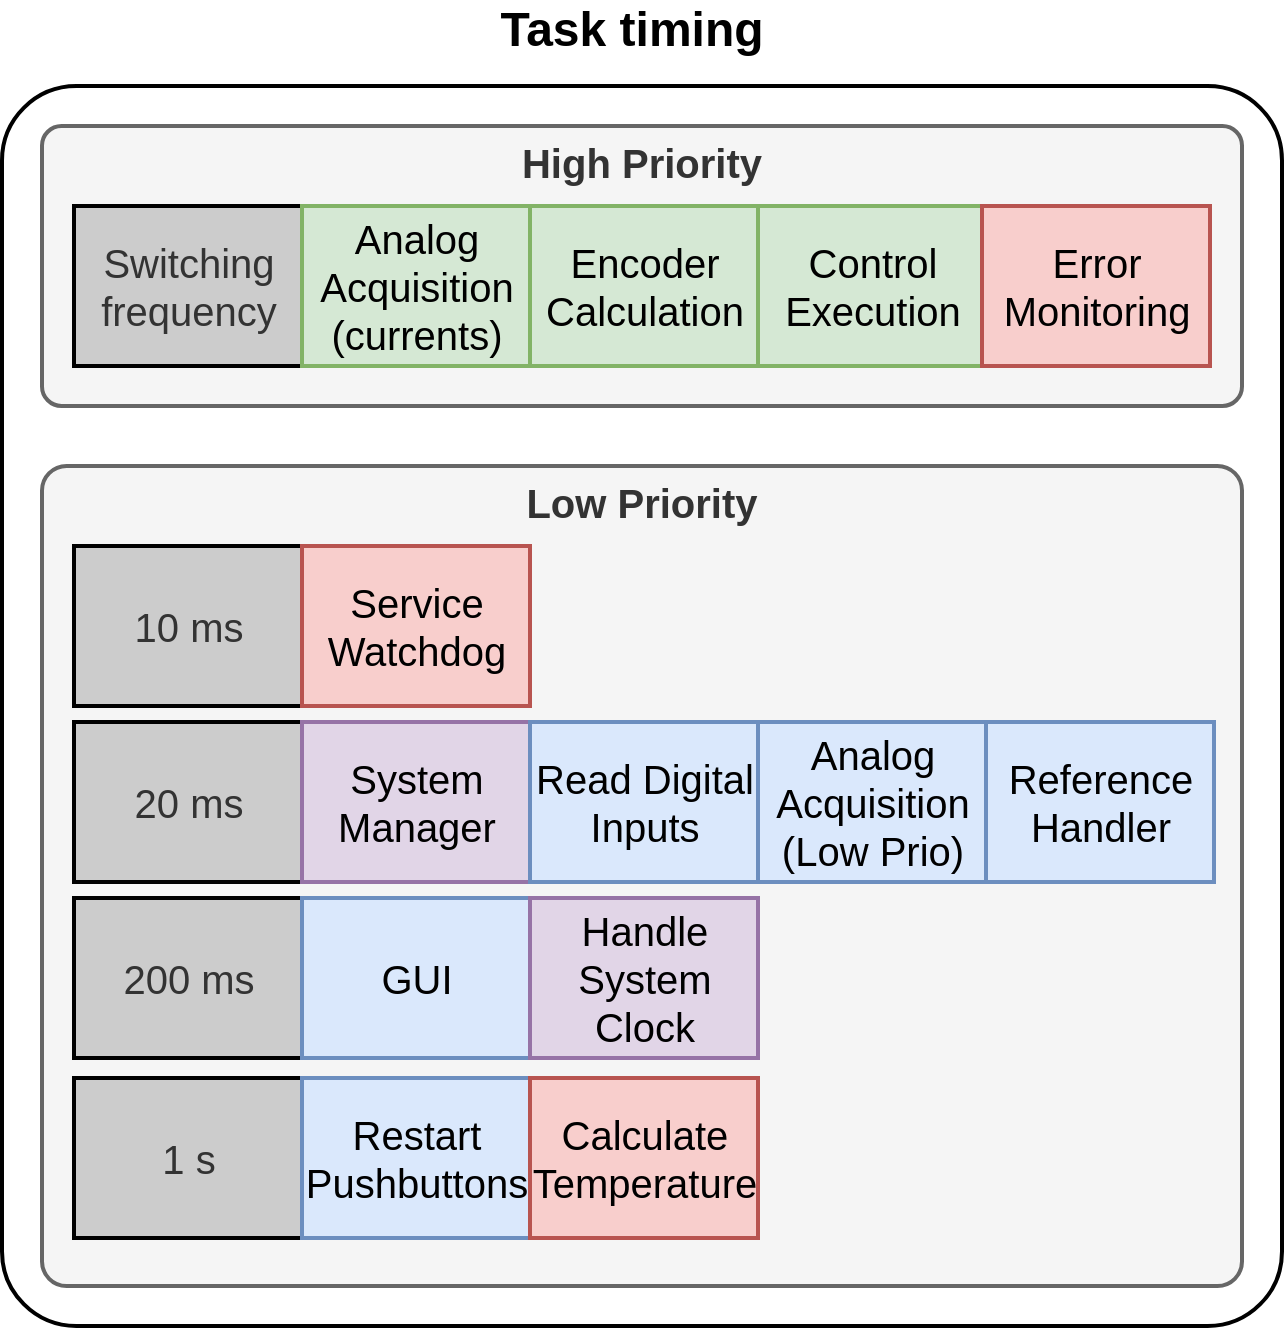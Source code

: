 <mxfile version="10.6.5" type="github"><diagram id="OkRJnq3ifSg4Vy38HYPf" name="Page-1"><mxGraphModel dx="887" dy="487" grid="1" gridSize="10" guides="1" tooltips="1" connect="1" arrows="1" fold="1" page="1" pageScale="1" pageWidth="850" pageHeight="1100" math="0" shadow="0"><root><mxCell id="0"/><mxCell id="1" parent="0"/><mxCell id="9tIRkaBF2-hHiOZtHNtP-1" value="" style="rounded=1;whiteSpace=wrap;html=1;strokeWidth=2;shadow=0;imageAspect=1;arcSize=6;" parent="1" vertex="1"><mxGeometry x="140" y="80" width="640" height="620" as="geometry"/></mxCell><mxCell id="eWyxyhJjEOAxSBDDNmAi-75" value="Low Priority" style="rounded=1;whiteSpace=wrap;html=1;shadow=0;glass=0;comic=0;strokeWidth=2;fillColor=#f5f5f5;strokeColor=#666666;fontColor=#333333;verticalAlign=top;fontSize=20;fontStyle=1;arcSize=3;" parent="1" vertex="1"><mxGeometry x="160" y="270" width="600" height="410" as="geometry"/></mxCell><mxCell id="eWyxyhJjEOAxSBDDNmAi-67" value="High Priority" style="rounded=1;whiteSpace=wrap;html=1;shadow=0;glass=0;comic=0;strokeWidth=2;fillColor=#f5f5f5;strokeColor=#666666;fontColor=#333333;verticalAlign=top;fontSize=20;fontStyle=1;arcSize=7;" parent="1" vertex="1"><mxGeometry x="160" y="100" width="600" height="140" as="geometry"/></mxCell><mxCell id="9tIRkaBF2-hHiOZtHNtP-50" value="&lt;div style=&quot;font-size: 24px&quot;&gt;&lt;b&gt;&lt;font style=&quot;font-size: 24px&quot;&gt;Task timing&lt;/font&gt;&lt;/b&gt;&lt;/div&gt;" style="text;html=1;strokeColor=none;fillColor=none;align=center;verticalAlign=middle;whiteSpace=wrap;rounded=0;shadow=0;fontSize=20;" parent="1" vertex="1"><mxGeometry x="325" y="41" width="260" height="22" as="geometry"/></mxCell><mxCell id="eWyxyhJjEOAxSBDDNmAi-57" value="&lt;div style=&quot;font-size: 20px&quot;&gt;&lt;font style=&quot;font-size: 20px&quot;&gt;Switching&lt;/font&gt;&lt;/div&gt;&lt;div style=&quot;font-size: 20px&quot;&gt;&lt;font style=&quot;font-size: 20px&quot;&gt;frequency&lt;/font&gt;&lt;/div&gt;" style="html=1;rounded=0;shadow=0;glass=0;comic=0;strokeColor=#000000;strokeWidth=2;fillColor=#CCCCCC;fontColor=#333333;" parent="1" vertex="1"><mxGeometry x="176" y="140" width="114" height="80" as="geometry"/></mxCell><mxCell id="eWyxyhJjEOAxSBDDNmAi-58" value="&lt;div style=&quot;font-size: 20px&quot;&gt;&lt;br&gt;&lt;/div&gt;" style="html=1;rounded=0;shadow=0;glass=0;comic=0;strokeColor=#000000;strokeWidth=2;" parent="1" vertex="1"><mxGeometry x="290" y="140" width="340" height="80" as="geometry"/></mxCell><mxCell id="eWyxyhJjEOAxSBDDNmAi-61" value="&lt;div style=&quot;font-size: 20px&quot;&gt;&lt;font style=&quot;font-size: 20px&quot;&gt;10 ms&lt;/font&gt;&lt;/div&gt;" style="html=1;rounded=0;shadow=0;glass=0;comic=0;strokeColor=#000000;strokeWidth=2;fillColor=#CCCCCC;fontColor=#333333;" parent="1" vertex="1"><mxGeometry x="176" y="310" width="114" height="80" as="geometry"/></mxCell><mxCell id="eWyxyhJjEOAxSBDDNmAi-62" value="&lt;div style=&quot;font-size: 20px&quot;&gt;&lt;br&gt;&lt;/div&gt;" style="html=1;rounded=0;shadow=0;glass=0;comic=0;strokeColor=#000000;strokeWidth=2;" parent="1" vertex="1"><mxGeometry x="290" y="310" width="100" height="80" as="geometry"/></mxCell><mxCell id="eWyxyhJjEOAxSBDDNmAi-71" value="&lt;div style=&quot;font-size: 20px&quot;&gt;&lt;font style=&quot;font-size: 20px&quot;&gt;200 ms&lt;/font&gt;&lt;/div&gt;" style="html=1;rounded=0;shadow=0;glass=0;comic=0;strokeColor=#000000;strokeWidth=2;fillColor=#CCCCCC;fontColor=#333333;" parent="1" vertex="1"><mxGeometry x="176" y="486" width="114" height="80" as="geometry"/></mxCell><mxCell id="eWyxyhJjEOAxSBDDNmAi-72" value="&lt;div style=&quot;font-size: 20px&quot;&gt;&lt;br&gt;&lt;/div&gt;" style="html=1;rounded=0;shadow=0;glass=0;comic=0;strokeColor=#000000;strokeWidth=2;" parent="1" vertex="1"><mxGeometry x="290" y="486" width="220" height="80" as="geometry"/></mxCell><mxCell id="eWyxyhJjEOAxSBDDNmAi-73" value="&lt;div style=&quot;font-size: 20px&quot;&gt;20 ms&lt;/div&gt;" style="html=1;rounded=0;shadow=0;glass=0;comic=0;strokeColor=#000000;strokeWidth=2;fillColor=#CCCCCC;fontColor=#333333;" parent="1" vertex="1"><mxGeometry x="176" y="398" width="114" height="80" as="geometry"/></mxCell><mxCell id="eWyxyhJjEOAxSBDDNmAi-74" value="&lt;div style=&quot;font-size: 20px&quot;&gt;&lt;br&gt;&lt;/div&gt;" style="html=1;rounded=0;shadow=0;glass=0;comic=0;strokeColor=#000000;strokeWidth=2;" parent="1" vertex="1"><mxGeometry x="290" y="398" width="440" height="80" as="geometry"/></mxCell><mxCell id="rJraD2fNybky4Pio3Usj-1" value="&lt;div style=&quot;font-size: 20px&quot;&gt;Analog&lt;/div&gt;&lt;div style=&quot;font-size: 20px&quot;&gt;Acquisition&lt;/div&gt;&lt;div style=&quot;font-size: 20px&quot;&gt;(currents)&lt;/div&gt;" style="html=1;rounded=0;shadow=0;glass=0;comic=0;strokeColor=#82b366;strokeWidth=2;fillColor=#d5e8d4;" vertex="1" parent="1"><mxGeometry x="290" y="140" width="114" height="80" as="geometry"/></mxCell><mxCell id="rJraD2fNybky4Pio3Usj-2" value="&lt;div style=&quot;font-size: 20px&quot;&gt;Encoder&lt;/div&gt;&lt;div style=&quot;font-size: 20px&quot;&gt;Calculation&lt;/div&gt;" style="html=1;rounded=0;shadow=0;glass=0;comic=0;strokeColor=#82b366;strokeWidth=2;fillColor=#d5e8d4;" vertex="1" parent="1"><mxGeometry x="404" y="140" width="114" height="80" as="geometry"/></mxCell><mxCell id="rJraD2fNybky4Pio3Usj-3" value="&lt;div style=&quot;font-size: 20px&quot;&gt;Control&lt;/div&gt;&lt;div style=&quot;font-size: 20px&quot;&gt;Execution&lt;/div&gt;" style="html=1;rounded=0;shadow=0;glass=0;comic=0;strokeColor=#82b366;strokeWidth=2;fillColor=#d5e8d4;" vertex="1" parent="1"><mxGeometry x="518" y="140" width="114" height="80" as="geometry"/></mxCell><mxCell id="rJraD2fNybky4Pio3Usj-4" value="&lt;div style=&quot;font-size: 20px&quot;&gt;Error&lt;/div&gt;&lt;div style=&quot;font-size: 20px&quot;&gt;Monitoring&lt;/div&gt;" style="html=1;rounded=0;shadow=0;glass=0;comic=0;strokeColor=#b85450;strokeWidth=2;fillColor=#f8cecc;" vertex="1" parent="1"><mxGeometry x="630" y="140" width="114" height="80" as="geometry"/></mxCell><mxCell id="rJraD2fNybky4Pio3Usj-5" value="&lt;div style=&quot;font-size: 20px&quot;&gt;Service&lt;/div&gt;&lt;div style=&quot;font-size: 20px&quot;&gt;Watchdog&lt;/div&gt;" style="html=1;rounded=0;shadow=0;glass=0;comic=0;strokeColor=#b85450;strokeWidth=2;fillColor=#f8cecc;" vertex="1" parent="1"><mxGeometry x="290" y="310" width="114" height="80" as="geometry"/></mxCell><mxCell id="rJraD2fNybky4Pio3Usj-6" value="&lt;div style=&quot;font-size: 20px&quot;&gt;System&lt;/div&gt;&lt;div style=&quot;font-size: 20px&quot;&gt;Manager&lt;/div&gt;" style="html=1;rounded=0;shadow=0;glass=0;comic=0;strokeColor=#9673a6;strokeWidth=2;fillColor=#e1d5e7;" vertex="1" parent="1"><mxGeometry x="290" y="398" width="114" height="80" as="geometry"/></mxCell><mxCell id="rJraD2fNybky4Pio3Usj-7" value="&lt;div style=&quot;font-size: 20px&quot;&gt;Read Digital&lt;/div&gt;&lt;div style=&quot;font-size: 20px&quot;&gt;Inputs&lt;/div&gt;" style="html=1;rounded=0;shadow=0;glass=0;comic=0;strokeColor=#6c8ebf;strokeWidth=2;fillColor=#dae8fc;" vertex="1" parent="1"><mxGeometry x="404" y="398" width="114" height="80" as="geometry"/></mxCell><mxCell id="rJraD2fNybky4Pio3Usj-8" value="&lt;div style=&quot;font-size: 20px&quot;&gt;Analog&lt;/div&gt;&lt;div style=&quot;font-size: 20px&quot;&gt;&lt;span&gt;Acquisition&lt;/span&gt;&lt;/div&gt;&lt;div style=&quot;font-size: 20px&quot;&gt;&lt;span&gt;(Low Prio)&lt;/span&gt;&lt;/div&gt;" style="html=1;rounded=0;shadow=0;glass=0;comic=0;strokeColor=#6c8ebf;strokeWidth=2;fillColor=#dae8fc;gradientDirection=east;" vertex="1" parent="1"><mxGeometry x="518" y="398" width="114" height="80" as="geometry"/></mxCell><mxCell id="rJraD2fNybky4Pio3Usj-9" value="&lt;div style=&quot;font-size: 20px&quot;&gt;Reference&lt;/div&gt;&lt;div style=&quot;font-size: 20px&quot;&gt;Handler&lt;/div&gt;" style="html=1;rounded=0;shadow=0;glass=0;comic=0;strokeColor=#6c8ebf;strokeWidth=2;fillColor=#dae8fc;" vertex="1" parent="1"><mxGeometry x="632" y="398" width="114" height="80" as="geometry"/></mxCell><mxCell id="rJraD2fNybky4Pio3Usj-10" value="&lt;div style=&quot;font-size: 20px&quot;&gt;GUI&lt;/div&gt;" style="html=1;rounded=0;shadow=0;glass=0;comic=0;strokeColor=#6c8ebf;strokeWidth=2;fillColor=#dae8fc;" vertex="1" parent="1"><mxGeometry x="290" y="486" width="114" height="80" as="geometry"/></mxCell><mxCell id="rJraD2fNybky4Pio3Usj-11" value="&lt;div style=&quot;font-size: 20px&quot;&gt;Handle&lt;/div&gt;&lt;div style=&quot;font-size: 20px&quot;&gt;System&lt;/div&gt;&lt;div style=&quot;font-size: 20px&quot;&gt;Clock&lt;/div&gt;" style="html=1;rounded=0;shadow=0;glass=0;comic=0;strokeColor=#9673a6;strokeWidth=2;fillColor=#e1d5e7;" vertex="1" parent="1"><mxGeometry x="404" y="486" width="114" height="80" as="geometry"/></mxCell><mxCell id="rJraD2fNybky4Pio3Usj-12" value="&lt;div style=&quot;font-size: 20px&quot;&gt;&lt;font style=&quot;font-size: 20px&quot;&gt;1 s&lt;/font&gt;&lt;/div&gt;" style="html=1;rounded=0;shadow=0;glass=0;comic=0;strokeColor=#000000;strokeWidth=2;fillColor=#CCCCCC;fontColor=#333333;" vertex="1" parent="1"><mxGeometry x="176" y="576" width="114" height="80" as="geometry"/></mxCell><mxCell id="rJraD2fNybky4Pio3Usj-13" value="&lt;div style=&quot;font-size: 20px&quot;&gt;Restart&lt;/div&gt;&lt;div style=&quot;font-size: 20px&quot;&gt;Pushbuttons&lt;/div&gt;" style="html=1;rounded=0;shadow=0;glass=0;comic=0;strokeColor=#6c8ebf;strokeWidth=2;fillColor=#dae8fc;" vertex="1" parent="1"><mxGeometry x="290" y="576" width="114" height="80" as="geometry"/></mxCell><mxCell id="rJraD2fNybky4Pio3Usj-14" value="&lt;div style=&quot;font-size: 20px&quot;&gt;Calculate&lt;/div&gt;&lt;div style=&quot;font-size: 20px&quot;&gt;Temperature&lt;/div&gt;" style="html=1;rounded=0;shadow=0;glass=0;comic=0;strokeColor=#b85450;strokeWidth=2;fillColor=#f8cecc;" vertex="1" parent="1"><mxGeometry x="404" y="576" width="114" height="80" as="geometry"/></mxCell></root></mxGraphModel></diagram></mxfile>